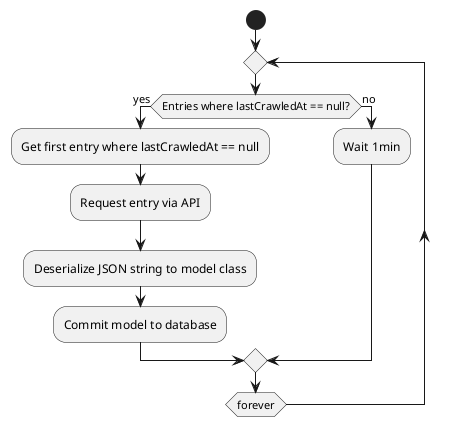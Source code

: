 @startuml Activity

start

repeat
  if (Entries where lastCrawledAt == null?) then (yes)
    :Get first entry where lastCrawledAt == null;
    :Request entry via API;
    :Deserialize JSON string to model class;
    :Commit model to database;
  else (no)
    :Wait 1min;
  endif
repeat while (forever)

@enduml
